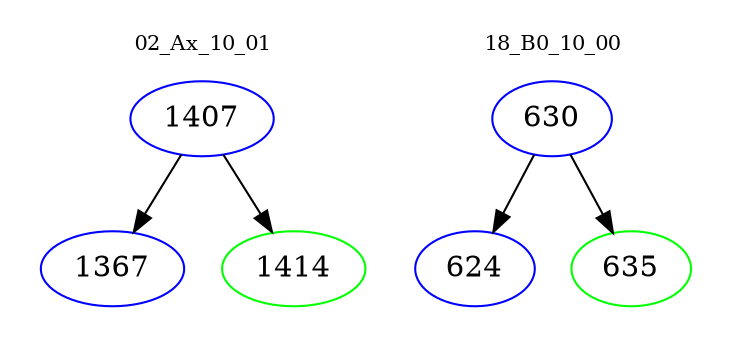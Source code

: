 digraph{
subgraph cluster_0 {
color = white
label = "02_Ax_10_01";
fontsize=10;
T0_1407 [label="1407", color="blue"]
T0_1407 -> T0_1367 [color="black"]
T0_1367 [label="1367", color="blue"]
T0_1407 -> T0_1414 [color="black"]
T0_1414 [label="1414", color="green"]
}
subgraph cluster_1 {
color = white
label = "18_B0_10_00";
fontsize=10;
T1_630 [label="630", color="blue"]
T1_630 -> T1_624 [color="black"]
T1_624 [label="624", color="blue"]
T1_630 -> T1_635 [color="black"]
T1_635 [label="635", color="green"]
}
}
